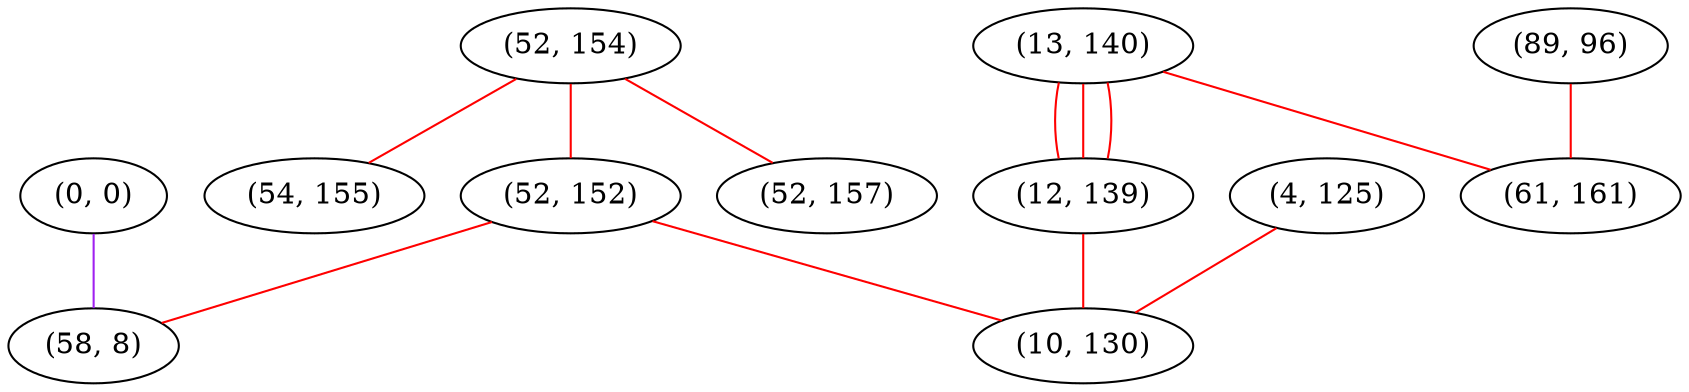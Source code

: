 graph "" {
"(4, 125)";
"(52, 154)";
"(13, 140)";
"(0, 0)";
"(52, 152)";
"(54, 155)";
"(52, 157)";
"(58, 8)";
"(89, 96)";
"(12, 139)";
"(61, 161)";
"(10, 130)";
"(4, 125)" -- "(10, 130)"  [color=red, key=0, weight=1];
"(52, 154)" -- "(52, 157)"  [color=red, key=0, weight=1];
"(52, 154)" -- "(54, 155)"  [color=red, key=0, weight=1];
"(52, 154)" -- "(52, 152)"  [color=red, key=0, weight=1];
"(13, 140)" -- "(61, 161)"  [color=red, key=0, weight=1];
"(13, 140)" -- "(12, 139)"  [color=red, key=0, weight=1];
"(13, 140)" -- "(12, 139)"  [color=red, key=1, weight=1];
"(13, 140)" -- "(12, 139)"  [color=red, key=2, weight=1];
"(0, 0)" -- "(58, 8)"  [color=purple, key=0, weight=4];
"(52, 152)" -- "(58, 8)"  [color=red, key=0, weight=1];
"(52, 152)" -- "(10, 130)"  [color=red, key=0, weight=1];
"(89, 96)" -- "(61, 161)"  [color=red, key=0, weight=1];
"(12, 139)" -- "(10, 130)"  [color=red, key=0, weight=1];
}
